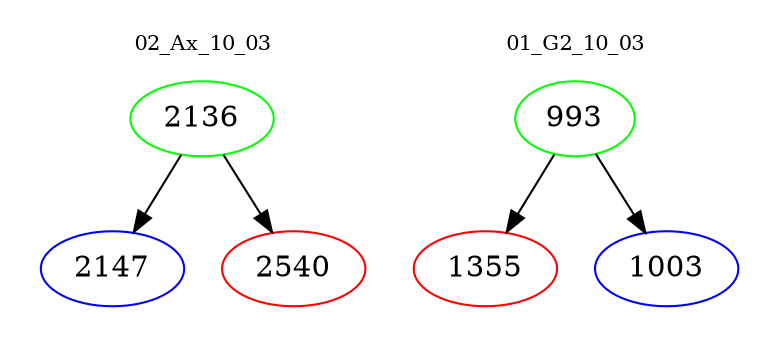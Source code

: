 digraph{
subgraph cluster_0 {
color = white
label = "02_Ax_10_03";
fontsize=10;
T0_2136 [label="2136", color="green"]
T0_2136 -> T0_2147 [color="black"]
T0_2147 [label="2147", color="blue"]
T0_2136 -> T0_2540 [color="black"]
T0_2540 [label="2540", color="red"]
}
subgraph cluster_1 {
color = white
label = "01_G2_10_03";
fontsize=10;
T1_993 [label="993", color="green"]
T1_993 -> T1_1355 [color="black"]
T1_1355 [label="1355", color="red"]
T1_993 -> T1_1003 [color="black"]
T1_1003 [label="1003", color="blue"]
}
}
